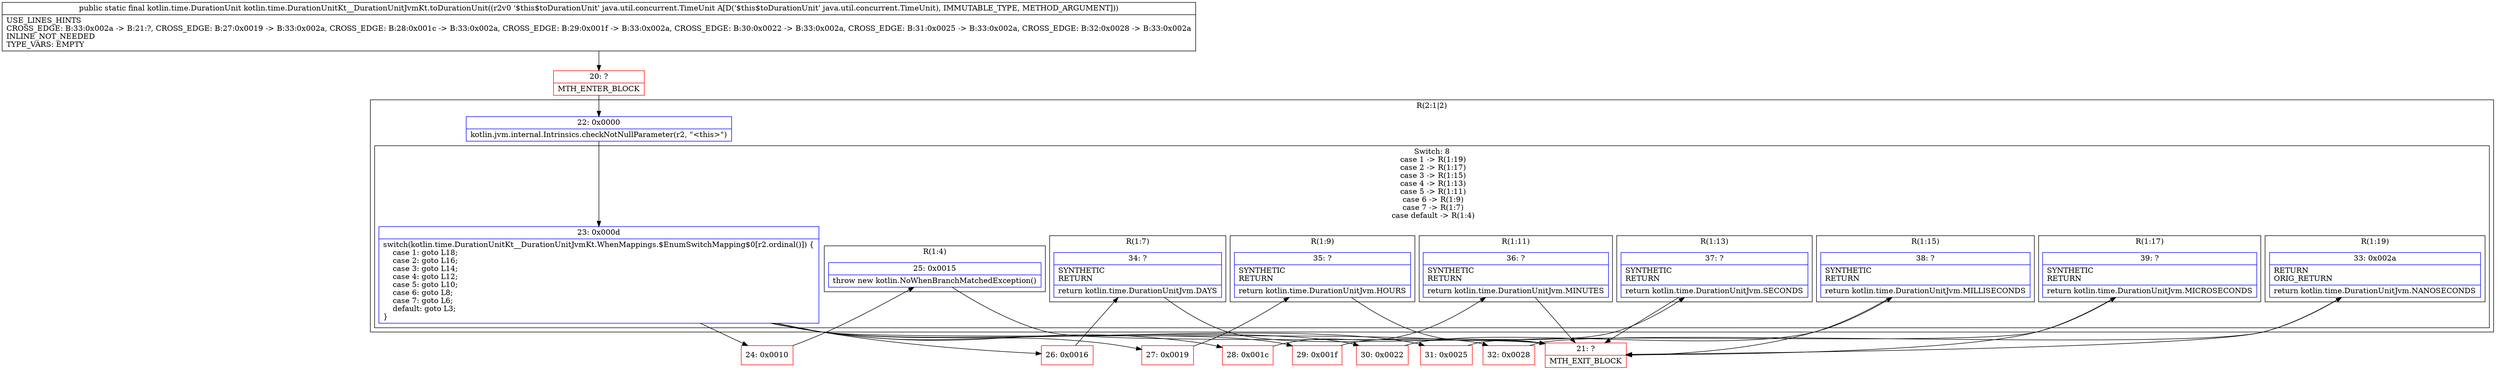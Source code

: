 digraph "CFG forkotlin.time.DurationUnitKt__DurationUnitJvmKt.toDurationUnit(Ljava\/util\/concurrent\/TimeUnit;)Lkotlin\/time\/DurationUnit;" {
subgraph cluster_Region_1431062437 {
label = "R(2:1|2)";
node [shape=record,color=blue];
Node_22 [shape=record,label="{22\:\ 0x0000|kotlin.jvm.internal.Intrinsics.checkNotNullParameter(r2, \"\<this\>\")\l}"];
subgraph cluster_SwitchRegion_525310598 {
label = "Switch: 8
 case 1 -> R(1:19)
 case 2 -> R(1:17)
 case 3 -> R(1:15)
 case 4 -> R(1:13)
 case 5 -> R(1:11)
 case 6 -> R(1:9)
 case 7 -> R(1:7)
 case default -> R(1:4)";
node [shape=record,color=blue];
Node_23 [shape=record,label="{23\:\ 0x000d|switch(kotlin.time.DurationUnitKt__DurationUnitJvmKt.WhenMappings.$EnumSwitchMapping$0[r2.ordinal()]) \{\l    case 1: goto L18;\l    case 2: goto L16;\l    case 3: goto L14;\l    case 4: goto L12;\l    case 5: goto L10;\l    case 6: goto L8;\l    case 7: goto L6;\l    default: goto L3;\l\}\l}"];
subgraph cluster_Region_296856208 {
label = "R(1:19)";
node [shape=record,color=blue];
Node_33 [shape=record,label="{33\:\ 0x002a|RETURN\lORIG_RETURN\l|return kotlin.time.DurationUnitJvm.NANOSECONDS\l}"];
}
subgraph cluster_Region_984102840 {
label = "R(1:17)";
node [shape=record,color=blue];
Node_39 [shape=record,label="{39\:\ ?|SYNTHETIC\lRETURN\l|return kotlin.time.DurationUnitJvm.MICROSECONDS\l}"];
}
subgraph cluster_Region_225324583 {
label = "R(1:15)";
node [shape=record,color=blue];
Node_38 [shape=record,label="{38\:\ ?|SYNTHETIC\lRETURN\l|return kotlin.time.DurationUnitJvm.MILLISECONDS\l}"];
}
subgraph cluster_Region_1855327910 {
label = "R(1:13)";
node [shape=record,color=blue];
Node_37 [shape=record,label="{37\:\ ?|SYNTHETIC\lRETURN\l|return kotlin.time.DurationUnitJvm.SECONDS\l}"];
}
subgraph cluster_Region_1919933646 {
label = "R(1:11)";
node [shape=record,color=blue];
Node_36 [shape=record,label="{36\:\ ?|SYNTHETIC\lRETURN\l|return kotlin.time.DurationUnitJvm.MINUTES\l}"];
}
subgraph cluster_Region_151068876 {
label = "R(1:9)";
node [shape=record,color=blue];
Node_35 [shape=record,label="{35\:\ ?|SYNTHETIC\lRETURN\l|return kotlin.time.DurationUnitJvm.HOURS\l}"];
}
subgraph cluster_Region_1977759965 {
label = "R(1:7)";
node [shape=record,color=blue];
Node_34 [shape=record,label="{34\:\ ?|SYNTHETIC\lRETURN\l|return kotlin.time.DurationUnitJvm.DAYS\l}"];
}
subgraph cluster_Region_727706617 {
label = "R(1:4)";
node [shape=record,color=blue];
Node_25 [shape=record,label="{25\:\ 0x0015|throw new kotlin.NoWhenBranchMatchedException()\l}"];
}
}
}
Node_20 [shape=record,color=red,label="{20\:\ ?|MTH_ENTER_BLOCK\l}"];
Node_24 [shape=record,color=red,label="{24\:\ 0x0010}"];
Node_21 [shape=record,color=red,label="{21\:\ ?|MTH_EXIT_BLOCK\l}"];
Node_26 [shape=record,color=red,label="{26\:\ 0x0016}"];
Node_27 [shape=record,color=red,label="{27\:\ 0x0019}"];
Node_28 [shape=record,color=red,label="{28\:\ 0x001c}"];
Node_29 [shape=record,color=red,label="{29\:\ 0x001f}"];
Node_30 [shape=record,color=red,label="{30\:\ 0x0022}"];
Node_31 [shape=record,color=red,label="{31\:\ 0x0025}"];
Node_32 [shape=record,color=red,label="{32\:\ 0x0028}"];
MethodNode[shape=record,label="{public static final kotlin.time.DurationUnit kotlin.time.DurationUnitKt__DurationUnitJvmKt.toDurationUnit((r2v0 '$this$toDurationUnit' java.util.concurrent.TimeUnit A[D('$this$toDurationUnit' java.util.concurrent.TimeUnit), IMMUTABLE_TYPE, METHOD_ARGUMENT]))  | USE_LINES_HINTS\lCROSS_EDGE: B:33:0x002a \-\> B:21:?, CROSS_EDGE: B:27:0x0019 \-\> B:33:0x002a, CROSS_EDGE: B:28:0x001c \-\> B:33:0x002a, CROSS_EDGE: B:29:0x001f \-\> B:33:0x002a, CROSS_EDGE: B:30:0x0022 \-\> B:33:0x002a, CROSS_EDGE: B:31:0x0025 \-\> B:33:0x002a, CROSS_EDGE: B:32:0x0028 \-\> B:33:0x002a\lINLINE_NOT_NEEDED\lTYPE_VARS: EMPTY\l}"];
MethodNode -> Node_20;Node_22 -> Node_23;
Node_23 -> Node_24;
Node_23 -> Node_26;
Node_23 -> Node_27;
Node_23 -> Node_28;
Node_23 -> Node_29;
Node_23 -> Node_30;
Node_23 -> Node_31;
Node_23 -> Node_32;
Node_33 -> Node_21;
Node_39 -> Node_21;
Node_38 -> Node_21;
Node_37 -> Node_21;
Node_36 -> Node_21;
Node_35 -> Node_21;
Node_34 -> Node_21;
Node_25 -> Node_21;
Node_20 -> Node_22;
Node_24 -> Node_25;
Node_26 -> Node_34;
Node_27 -> Node_35;
Node_28 -> Node_36;
Node_29 -> Node_37;
Node_30 -> Node_38;
Node_31 -> Node_39;
Node_32 -> Node_33;
}

